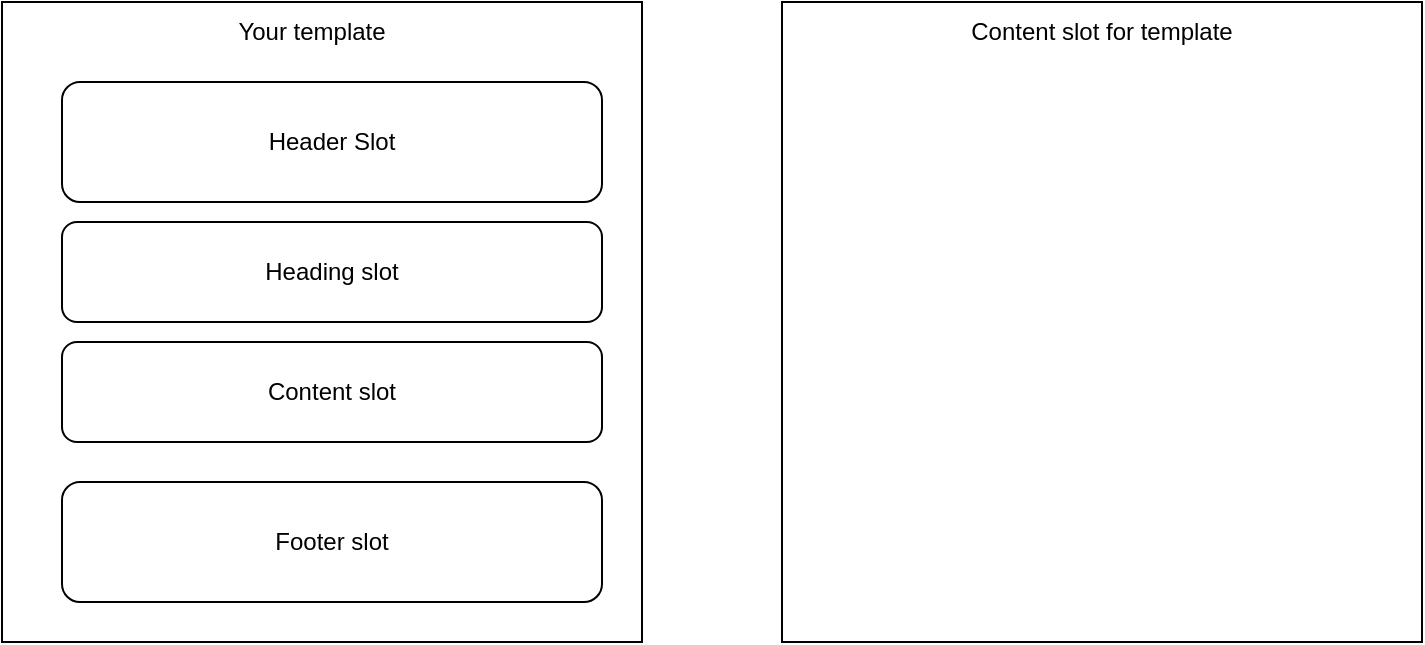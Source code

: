 <mxfile version="17.1.2" type="github">
  <diagram id="Cg81ZXtn_2XwtpP4w5Sl" name="Page-1">
    <mxGraphModel dx="868" dy="450" grid="1" gridSize="10" guides="1" tooltips="1" connect="1" arrows="1" fold="1" page="1" pageScale="1" pageWidth="850" pageHeight="1100" math="0" shadow="0">
      <root>
        <mxCell id="0" />
        <mxCell id="1" parent="0" />
        <mxCell id="treDRiqKtWni4EzDxUib-1" value="" style="whiteSpace=wrap;html=1;aspect=fixed;" vertex="1" parent="1">
          <mxGeometry x="40" y="130" width="320" height="320" as="geometry" />
        </mxCell>
        <mxCell id="treDRiqKtWni4EzDxUib-2" value="Header Slot" style="rounded=1;whiteSpace=wrap;html=1;" vertex="1" parent="1">
          <mxGeometry x="70" y="170" width="270" height="60" as="geometry" />
        </mxCell>
        <mxCell id="treDRiqKtWni4EzDxUib-3" value="Heading slot" style="rounded=1;whiteSpace=wrap;html=1;" vertex="1" parent="1">
          <mxGeometry x="70" y="240" width="270" height="50" as="geometry" />
        </mxCell>
        <mxCell id="treDRiqKtWni4EzDxUib-4" value="Footer slot" style="rounded=1;whiteSpace=wrap;html=1;" vertex="1" parent="1">
          <mxGeometry x="70" y="370" width="270" height="60" as="geometry" />
        </mxCell>
        <mxCell id="treDRiqKtWni4EzDxUib-6" value="Your template" style="text;html=1;strokeColor=none;fillColor=none;align=center;verticalAlign=middle;whiteSpace=wrap;rounded=0;" vertex="1" parent="1">
          <mxGeometry x="130" y="130" width="130" height="30" as="geometry" />
        </mxCell>
        <mxCell id="treDRiqKtWni4EzDxUib-7" value="Content slot" style="rounded=1;whiteSpace=wrap;html=1;" vertex="1" parent="1">
          <mxGeometry x="70" y="300" width="270" height="50" as="geometry" />
        </mxCell>
        <mxCell id="treDRiqKtWni4EzDxUib-8" value="" style="whiteSpace=wrap;html=1;aspect=fixed;" vertex="1" parent="1">
          <mxGeometry x="430" y="130" width="320" height="320" as="geometry" />
        </mxCell>
        <mxCell id="treDRiqKtWni4EzDxUib-9" value="Content slot for template" style="text;html=1;strokeColor=none;fillColor=none;align=center;verticalAlign=middle;whiteSpace=wrap;rounded=0;" vertex="1" parent="1">
          <mxGeometry x="490" y="130" width="200" height="30" as="geometry" />
        </mxCell>
      </root>
    </mxGraphModel>
  </diagram>
</mxfile>
